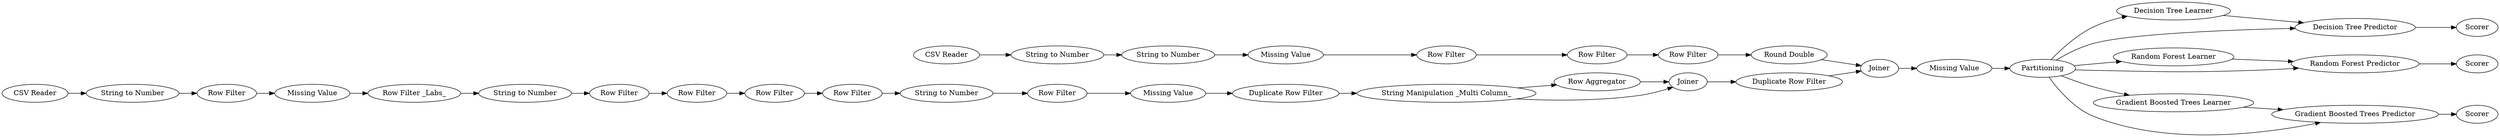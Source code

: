 digraph {
	24 [label="CSV Reader"]
	26 [label="CSV Reader"]
	27 [label="Missing Value"]
	31 [label="Row Filter"]
	32 [label="String to Number"]
	36 [label="Row Filter"]
	37 [label="Row Filter"]
	40 [label="String to Number"]
	41 [label="String to Number"]
	42 [label="Duplicate Row Filter"]
	43 [label="Row Filter"]
	44 [label="Missing Value"]
	47 [label="String Manipulation _Multi Column_"]
	48 [label="Row Aggregator"]
	49 [label=Joiner]
	50 [label="Row Filter _Labs_"]
	51 [label="Duplicate Row Filter"]
	52 [label="Row Filter"]
	53 [label="Row Filter"]
	54 [label=Joiner]
	55 [label="Missing Value"]
	57 [label="String to Number"]
	58 [label="String to Number"]
	59 [label="Missing Value"]
	60 [label="Row Filter"]
	61 [label="Row Filter"]
	62 [label="Round Double"]
	63 [label="Row Filter"]
	67 [label=Partitioning]
	69 [label="Decision Tree Learner"]
	70 [label="Decision Tree Predictor"]
	72 [label="Random Forest Learner"]
	73 [label="Random Forest Predictor"]
	74 [label=Scorer]
	75 [label="Gradient Boosted Trees Learner"]
	76 [label="Gradient Boosted Trees Predictor"]
	77 [label=Scorer]
	78 [label=Scorer]
	24 -> 57
	26 -> 32
	27 -> 50
	31 -> 36
	32 -> 43
	36 -> 37
	37 -> 53
	40 -> 52
	41 -> 31
	42 -> 47
	43 -> 27
	44 -> 42
	47 -> 49
	47 -> 48
	48 -> 49
	49 -> 51
	50 -> 41
	51 -> 54
	52 -> 44
	53 -> 40
	54 -> 55
	55 -> 67
	57 -> 58
	58 -> 59
	59 -> 60
	60 -> 61
	61 -> 63
	62 -> 54
	63 -> 62
	67 -> 69
	67 -> 72
	67 -> 70
	67 -> 73
	67 -> 75
	67 -> 76
	69 -> 70
	70 -> 78
	72 -> 73
	73 -> 74
	75 -> 76
	76 -> 77
	rankdir=LR
}
